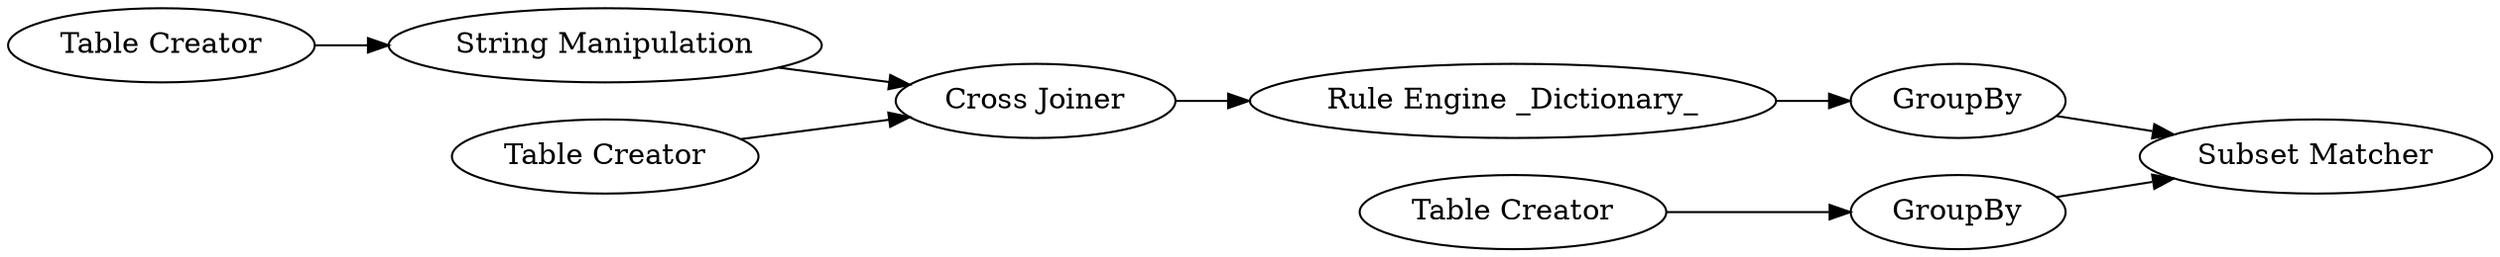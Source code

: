 digraph {
	1978 -> 1981
	1984 -> 1985
	1976 -> 1983
	1983 -> 1988
	1977 -> 1982
	1982 -> 1976
	1981 -> 1982
	1985 -> 1988
	1988 [label="Subset Matcher"]
	1981 [label="String Manipulation"]
	1982 [label="Cross Joiner"]
	1984 [label="Table Creator"]
	1985 [label=GroupBy]
	1976 [label="Rule Engine _Dictionary_"]
	1977 [label="Table Creator"]
	1978 [label="Table Creator"]
	1983 [label=GroupBy]
	rankdir=LR
}
